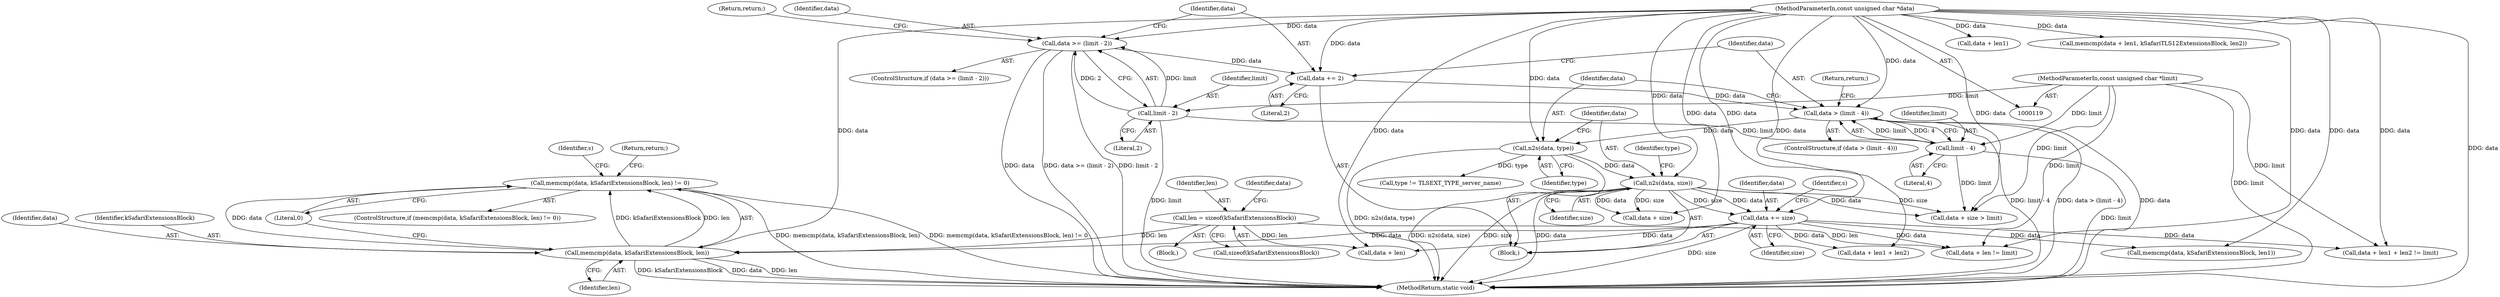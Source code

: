 digraph "1_openssl_a004e72b95835136d3f1ea90517f706c24c03da7_1@API" {
"1000224" [label="(Call,memcmp(data, kSafariExtensionsBlock, len) != 0)"];
"1000225" [label="(Call,memcmp(data, kSafariExtensionsBlock, len))"];
"1000121" [label="(MethodParameterIn,const unsigned char *data)"];
"1000163" [label="(Call,data += size)"];
"1000148" [label="(Call,n2s(data, size))"];
"1000145" [label="(Call,n2s(data, type))"];
"1000139" [label="(Call,data > (limit - 4))"];
"1000135" [label="(Call,data += 2)"];
"1000129" [label="(Call,data >= (limit - 2))"];
"1000131" [label="(Call,limit - 2)"];
"1000122" [label="(MethodParameterIn,const unsigned char *limit)"];
"1000141" [label="(Call,limit - 4)"];
"1000212" [label="(Call,len = sizeof(kSafariExtensionsBlock))"];
"1000157" [label="(Call,data + size > limit)"];
"1000226" [label="(Identifier,data)"];
"1000228" [label="(Identifier,len)"];
"1000141" [label="(Call,limit - 4)"];
"1000142" [label="(Identifier,limit)"];
"1000138" [label="(ControlStructure,if (data > (limit - 4)))"];
"1000140" [label="(Identifier,data)"];
"1000183" [label="(Call,data + len1 + len2 != limit)"];
"1000153" [label="(Identifier,type)"];
"1000123" [label="(Block,)"];
"1000163" [label="(Call,data += size)"];
"1000227" [label="(Identifier,kSafariExtensionsBlock)"];
"1000136" [label="(Identifier,data)"];
"1000129" [label="(Call,data >= (limit - 2))"];
"1000135" [label="(Call,data += 2)"];
"1000150" [label="(Identifier,size)"];
"1000223" [label="(ControlStructure,if (memcmp(data, kSafariExtensionsBlock, len) != 0))"];
"1000164" [label="(Identifier,data)"];
"1000219" [label="(Identifier,data)"];
"1000147" [label="(Identifier,type)"];
"1000169" [label="(Identifier,s)"];
"1000165" [label="(Identifier,size)"];
"1000131" [label="(Call,limit - 2)"];
"1000229" [label="(Literal,0)"];
"1000133" [label="(Literal,2)"];
"1000230" [label="(Return,return;)"];
"1000202" [label="(Call,data + len1)"];
"1000134" [label="(Return,return;)"];
"1000145" [label="(Call,n2s(data, type))"];
"1000149" [label="(Identifier,data)"];
"1000184" [label="(Call,data + len1 + len2)"];
"1000122" [label="(MethodParameterIn,const unsigned char *limit)"];
"1000193" [label="(Call,memcmp(data, kSafariExtensionsBlock, len1))"];
"1000128" [label="(ControlStructure,if (data >= (limit - 2)))"];
"1000152" [label="(Call,type != TLSEXT_TYPE_server_name)"];
"1000238" [label="(MethodReturn,static void)"];
"1000225" [label="(Call,memcmp(data, kSafariExtensionsBlock, len))"];
"1000201" [label="(Call,memcmp(data + len1, kSafariTLS12ExtensionsBlock, len2))"];
"1000132" [label="(Identifier,limit)"];
"1000158" [label="(Call,data + size)"];
"1000139" [label="(Call,data > (limit - 4))"];
"1000212" [label="(Call,len = sizeof(kSafariExtensionsBlock))"];
"1000214" [label="(Call,sizeof(kSafariExtensionsBlock))"];
"1000137" [label="(Literal,2)"];
"1000234" [label="(Identifier,s)"];
"1000217" [label="(Call,data + len != limit)"];
"1000148" [label="(Call,n2s(data, size))"];
"1000224" [label="(Call,memcmp(data, kSafariExtensionsBlock, len) != 0)"];
"1000146" [label="(Identifier,data)"];
"1000130" [label="(Identifier,data)"];
"1000143" [label="(Literal,4)"];
"1000121" [label="(MethodParameterIn,const unsigned char *data)"];
"1000218" [label="(Call,data + len)"];
"1000213" [label="(Identifier,len)"];
"1000210" [label="(Block,)"];
"1000144" [label="(Return,return;)"];
"1000224" -> "1000223"  [label="AST: "];
"1000224" -> "1000229"  [label="CFG: "];
"1000225" -> "1000224"  [label="AST: "];
"1000229" -> "1000224"  [label="AST: "];
"1000230" -> "1000224"  [label="CFG: "];
"1000234" -> "1000224"  [label="CFG: "];
"1000224" -> "1000238"  [label="DDG: memcmp(data, kSafariExtensionsBlock, len)"];
"1000224" -> "1000238"  [label="DDG: memcmp(data, kSafariExtensionsBlock, len) != 0"];
"1000225" -> "1000224"  [label="DDG: data"];
"1000225" -> "1000224"  [label="DDG: kSafariExtensionsBlock"];
"1000225" -> "1000224"  [label="DDG: len"];
"1000225" -> "1000228"  [label="CFG: "];
"1000226" -> "1000225"  [label="AST: "];
"1000227" -> "1000225"  [label="AST: "];
"1000228" -> "1000225"  [label="AST: "];
"1000229" -> "1000225"  [label="CFG: "];
"1000225" -> "1000238"  [label="DDG: kSafariExtensionsBlock"];
"1000225" -> "1000238"  [label="DDG: data"];
"1000225" -> "1000238"  [label="DDG: len"];
"1000121" -> "1000225"  [label="DDG: data"];
"1000163" -> "1000225"  [label="DDG: data"];
"1000212" -> "1000225"  [label="DDG: len"];
"1000121" -> "1000119"  [label="AST: "];
"1000121" -> "1000238"  [label="DDG: data"];
"1000121" -> "1000129"  [label="DDG: data"];
"1000121" -> "1000135"  [label="DDG: data"];
"1000121" -> "1000139"  [label="DDG: data"];
"1000121" -> "1000145"  [label="DDG: data"];
"1000121" -> "1000148"  [label="DDG: data"];
"1000121" -> "1000157"  [label="DDG: data"];
"1000121" -> "1000158"  [label="DDG: data"];
"1000121" -> "1000163"  [label="DDG: data"];
"1000121" -> "1000183"  [label="DDG: data"];
"1000121" -> "1000184"  [label="DDG: data"];
"1000121" -> "1000193"  [label="DDG: data"];
"1000121" -> "1000201"  [label="DDG: data"];
"1000121" -> "1000202"  [label="DDG: data"];
"1000121" -> "1000217"  [label="DDG: data"];
"1000121" -> "1000218"  [label="DDG: data"];
"1000163" -> "1000123"  [label="AST: "];
"1000163" -> "1000165"  [label="CFG: "];
"1000164" -> "1000163"  [label="AST: "];
"1000165" -> "1000163"  [label="AST: "];
"1000169" -> "1000163"  [label="CFG: "];
"1000163" -> "1000238"  [label="DDG: size"];
"1000148" -> "1000163"  [label="DDG: size"];
"1000148" -> "1000163"  [label="DDG: data"];
"1000163" -> "1000183"  [label="DDG: data"];
"1000163" -> "1000184"  [label="DDG: data"];
"1000163" -> "1000193"  [label="DDG: data"];
"1000163" -> "1000217"  [label="DDG: data"];
"1000163" -> "1000218"  [label="DDG: data"];
"1000148" -> "1000123"  [label="AST: "];
"1000148" -> "1000150"  [label="CFG: "];
"1000149" -> "1000148"  [label="AST: "];
"1000150" -> "1000148"  [label="AST: "];
"1000153" -> "1000148"  [label="CFG: "];
"1000148" -> "1000238"  [label="DDG: data"];
"1000148" -> "1000238"  [label="DDG: n2s(data, size)"];
"1000148" -> "1000238"  [label="DDG: size"];
"1000145" -> "1000148"  [label="DDG: data"];
"1000148" -> "1000157"  [label="DDG: data"];
"1000148" -> "1000157"  [label="DDG: size"];
"1000148" -> "1000158"  [label="DDG: data"];
"1000148" -> "1000158"  [label="DDG: size"];
"1000145" -> "1000123"  [label="AST: "];
"1000145" -> "1000147"  [label="CFG: "];
"1000146" -> "1000145"  [label="AST: "];
"1000147" -> "1000145"  [label="AST: "];
"1000149" -> "1000145"  [label="CFG: "];
"1000145" -> "1000238"  [label="DDG: n2s(data, type)"];
"1000139" -> "1000145"  [label="DDG: data"];
"1000145" -> "1000152"  [label="DDG: type"];
"1000139" -> "1000138"  [label="AST: "];
"1000139" -> "1000141"  [label="CFG: "];
"1000140" -> "1000139"  [label="AST: "];
"1000141" -> "1000139"  [label="AST: "];
"1000144" -> "1000139"  [label="CFG: "];
"1000146" -> "1000139"  [label="CFG: "];
"1000139" -> "1000238"  [label="DDG: limit - 4"];
"1000139" -> "1000238"  [label="DDG: data > (limit - 4)"];
"1000139" -> "1000238"  [label="DDG: data"];
"1000135" -> "1000139"  [label="DDG: data"];
"1000141" -> "1000139"  [label="DDG: limit"];
"1000141" -> "1000139"  [label="DDG: 4"];
"1000135" -> "1000123"  [label="AST: "];
"1000135" -> "1000137"  [label="CFG: "];
"1000136" -> "1000135"  [label="AST: "];
"1000137" -> "1000135"  [label="AST: "];
"1000140" -> "1000135"  [label="CFG: "];
"1000129" -> "1000135"  [label="DDG: data"];
"1000129" -> "1000128"  [label="AST: "];
"1000129" -> "1000131"  [label="CFG: "];
"1000130" -> "1000129"  [label="AST: "];
"1000131" -> "1000129"  [label="AST: "];
"1000134" -> "1000129"  [label="CFG: "];
"1000136" -> "1000129"  [label="CFG: "];
"1000129" -> "1000238"  [label="DDG: data"];
"1000129" -> "1000238"  [label="DDG: data >= (limit - 2)"];
"1000129" -> "1000238"  [label="DDG: limit - 2"];
"1000131" -> "1000129"  [label="DDG: limit"];
"1000131" -> "1000129"  [label="DDG: 2"];
"1000131" -> "1000133"  [label="CFG: "];
"1000132" -> "1000131"  [label="AST: "];
"1000133" -> "1000131"  [label="AST: "];
"1000131" -> "1000238"  [label="DDG: limit"];
"1000122" -> "1000131"  [label="DDG: limit"];
"1000131" -> "1000141"  [label="DDG: limit"];
"1000122" -> "1000119"  [label="AST: "];
"1000122" -> "1000238"  [label="DDG: limit"];
"1000122" -> "1000141"  [label="DDG: limit"];
"1000122" -> "1000157"  [label="DDG: limit"];
"1000122" -> "1000183"  [label="DDG: limit"];
"1000122" -> "1000217"  [label="DDG: limit"];
"1000141" -> "1000143"  [label="CFG: "];
"1000142" -> "1000141"  [label="AST: "];
"1000143" -> "1000141"  [label="AST: "];
"1000141" -> "1000238"  [label="DDG: limit"];
"1000141" -> "1000157"  [label="DDG: limit"];
"1000212" -> "1000210"  [label="AST: "];
"1000212" -> "1000214"  [label="CFG: "];
"1000213" -> "1000212"  [label="AST: "];
"1000214" -> "1000212"  [label="AST: "];
"1000219" -> "1000212"  [label="CFG: "];
"1000212" -> "1000217"  [label="DDG: len"];
"1000212" -> "1000218"  [label="DDG: len"];
}
